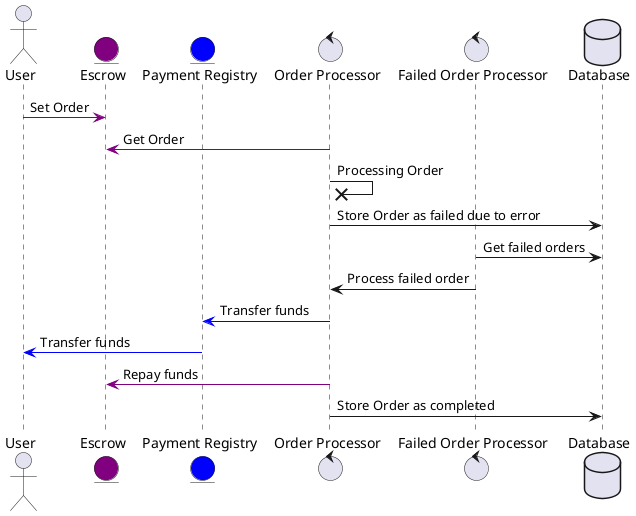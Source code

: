@startuml
actor User as U
entity Escrow as E #purple
entity "Payment Registry" as PR #blue
control "Order Processor" as OP
control "Failed Order Processor" as FOP
database Database

U -[#purple]> E : Set Order
OP -[#purple]> E : Get Order
OP ->x OP : Processing Order
OP -> Database : Store Order as failed due to error
FOP -> Database : Get failed orders
FOP -> OP : Process failed order
OP -[#blue]> PR : Transfer funds
PR -[#blue]> U: Transfer funds
OP -[#purple]> E : Repay funds
OP -> Database : Store Order as completed

@enduml
